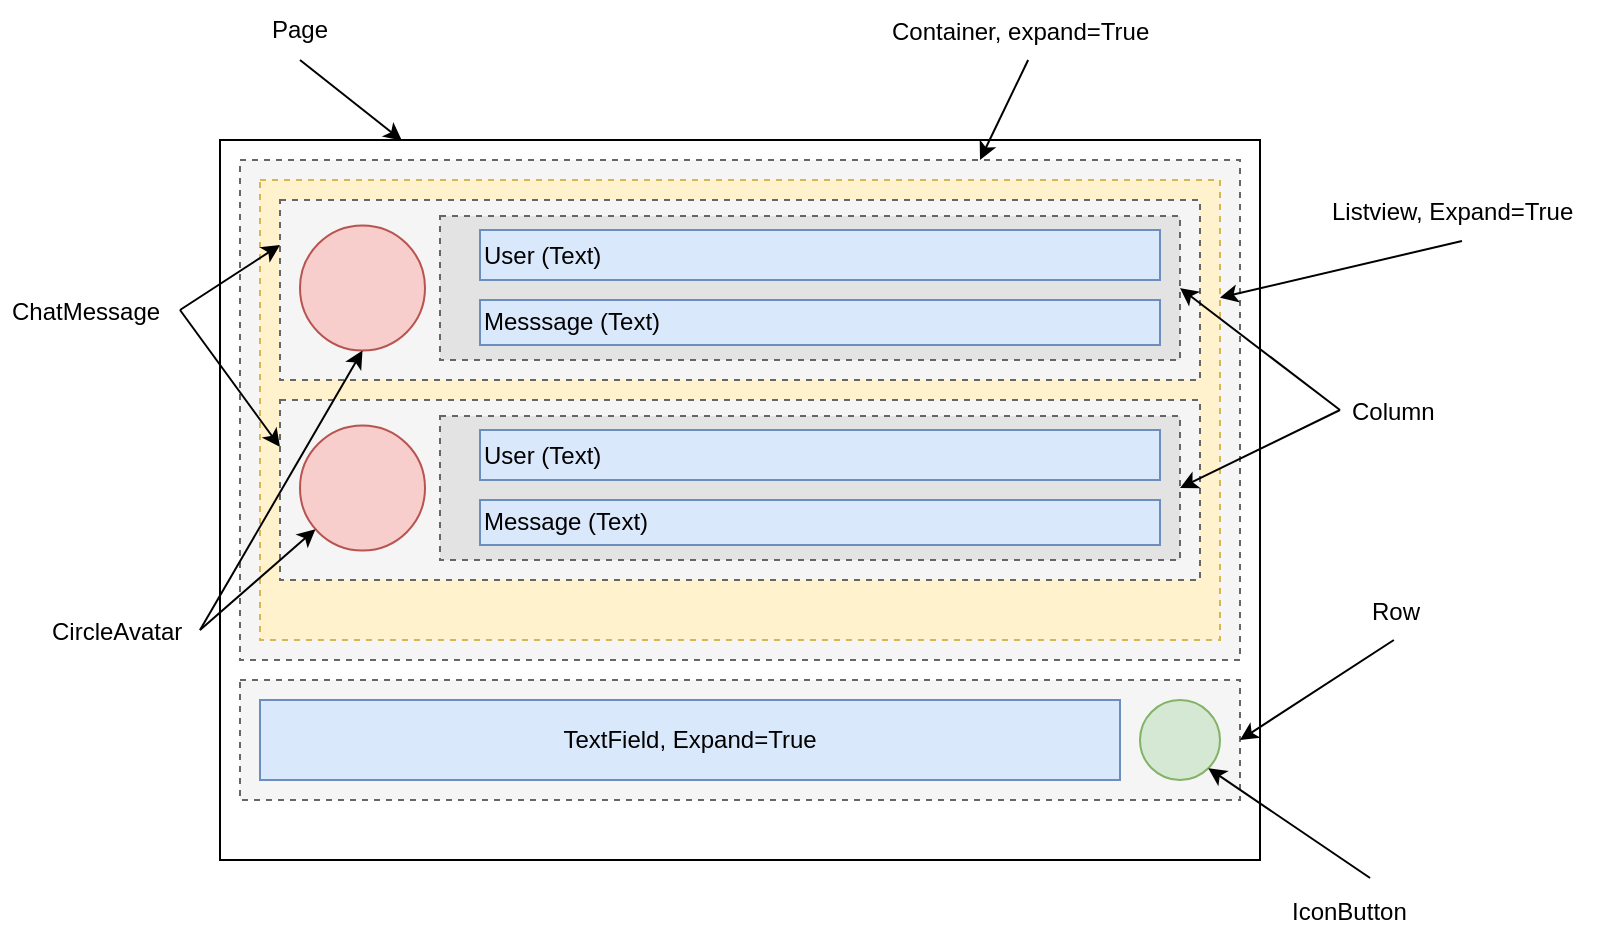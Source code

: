 <mxfile version="19.0.3" type="device"><diagram id="h1AkSt0JVUOTTQjrnA9w" name="Step 1"><mxGraphModel dx="883" dy="750" grid="1" gridSize="10" guides="1" tooltips="1" connect="1" arrows="1" fold="1" page="1" pageScale="1" pageWidth="1100" pageHeight="850" math="0" shadow="0"><root><mxCell id="0"/><mxCell id="1" parent="0"/><mxCell id="OGh-WOqAPdYkLppZM-_Q-1" value="" style="rounded=0;whiteSpace=wrap;html=1;" vertex="1" parent="1"><mxGeometry x="120" y="360" width="520" height="360" as="geometry"/></mxCell><mxCell id="OGh-WOqAPdYkLppZM-_Q-2" value="Page" style="text;html=1;strokeColor=none;fillColor=none;align=center;verticalAlign=middle;whiteSpace=wrap;rounded=0;" vertex="1" parent="1"><mxGeometry x="130" y="290" width="60" height="30" as="geometry"/></mxCell><mxCell id="OGh-WOqAPdYkLppZM-_Q-3" value="" style="rounded=0;whiteSpace=wrap;html=1;dashed=1;fillColor=#f5f5f5;fontColor=#333333;strokeColor=#666666;" vertex="1" parent="1"><mxGeometry x="130" y="370" width="500" height="250" as="geometry"/></mxCell><mxCell id="OGh-WOqAPdYkLppZM-_Q-4" value="" style="endArrow=classic;html=1;rounded=0;exitX=0.5;exitY=1;exitDx=0;exitDy=0;entryX=0.175;entryY=0.001;entryDx=0;entryDy=0;entryPerimeter=0;" edge="1" parent="1" source="OGh-WOqAPdYkLppZM-_Q-2" target="OGh-WOqAPdYkLppZM-_Q-1"><mxGeometry width="50" height="50" relative="1" as="geometry"><mxPoint x="420" y="650" as="sourcePoint"/><mxPoint x="470" y="600" as="targetPoint"/></mxGeometry></mxCell><mxCell id="OGh-WOqAPdYkLppZM-_Q-6" value="Container, expand=True" style="text;strokeColor=none;fillColor=none;align=left;verticalAlign=middle;spacingLeft=4;spacingRight=4;overflow=hidden;points=[[0,0.5],[1,0.5]];portConstraint=eastwest;rotatable=0;" vertex="1" parent="1"><mxGeometry x="450" y="290" width="140" height="30" as="geometry"/></mxCell><mxCell id="OGh-WOqAPdYkLppZM-_Q-7" value="" style="endArrow=classic;html=1;rounded=0;exitX=0.529;exitY=1;exitDx=0;exitDy=0;exitPerimeter=0;" edge="1" parent="1" source="OGh-WOqAPdYkLppZM-_Q-6"><mxGeometry width="50" height="50" relative="1" as="geometry"><mxPoint x="370" y="650" as="sourcePoint"/><mxPoint x="500" y="370" as="targetPoint"/></mxGeometry></mxCell><mxCell id="OGh-WOqAPdYkLppZM-_Q-9" value="" style="rounded=0;whiteSpace=wrap;html=1;dashed=1;fillColor=#fff2cc;strokeColor=#d6b656;" vertex="1" parent="1"><mxGeometry x="140" y="380" width="480" height="230" as="geometry"/></mxCell><mxCell id="OGh-WOqAPdYkLppZM-_Q-10" value="Listview, Expand=True" style="text;strokeColor=none;fillColor=none;align=left;verticalAlign=middle;spacingLeft=4;spacingRight=4;overflow=hidden;points=[[0,0.5],[1,0.5]];portConstraint=eastwest;rotatable=0;" vertex="1" parent="1"><mxGeometry x="670" y="380" width="140" height="30" as="geometry"/></mxCell><mxCell id="OGh-WOqAPdYkLppZM-_Q-11" value="" style="endArrow=classic;html=1;rounded=0;exitX=0.507;exitY=1.017;exitDx=0;exitDy=0;exitPerimeter=0;" edge="1" parent="1" source="OGh-WOqAPdYkLppZM-_Q-10" target="OGh-WOqAPdYkLppZM-_Q-9"><mxGeometry width="50" height="50" relative="1" as="geometry"><mxPoint x="390" y="830" as="sourcePoint"/><mxPoint x="440" y="780" as="targetPoint"/></mxGeometry></mxCell><mxCell id="OGh-WOqAPdYkLppZM-_Q-12" value="" style="rounded=0;whiteSpace=wrap;html=1;dashed=1;fillColor=#f5f5f5;fontColor=#333333;strokeColor=#666666;" vertex="1" parent="1"><mxGeometry x="130" y="630" width="500" height="60" as="geometry"/></mxCell><mxCell id="OGh-WOqAPdYkLppZM-_Q-13" value="" style="endArrow=classic;html=1;rounded=0;entryX=1;entryY=0.5;entryDx=0;entryDy=0;" edge="1" parent="1" source="OGh-WOqAPdYkLppZM-_Q-14" target="OGh-WOqAPdYkLppZM-_Q-12"><mxGeometry width="50" height="50" relative="1" as="geometry"><mxPoint x="680" y="710" as="sourcePoint"/><mxPoint x="740" y="720" as="targetPoint"/></mxGeometry></mxCell><mxCell id="OGh-WOqAPdYkLppZM-_Q-14" value="Row" style="text;strokeColor=none;fillColor=none;align=left;verticalAlign=middle;spacingLeft=4;spacingRight=4;overflow=hidden;points=[[0,0.5],[1,0.5]];portConstraint=eastwest;rotatable=0;dashed=1;" vertex="1" parent="1"><mxGeometry x="690" y="580" width="80" height="30" as="geometry"/></mxCell><mxCell id="OGh-WOqAPdYkLppZM-_Q-15" value="" style="ellipse;whiteSpace=wrap;html=1;aspect=fixed;fillColor=#d5e8d4;strokeColor=#82b366;" vertex="1" parent="1"><mxGeometry x="580" y="640" width="40" height="40" as="geometry"/></mxCell><mxCell id="OGh-WOqAPdYkLppZM-_Q-16" value="" style="endArrow=classic;html=1;rounded=0;entryX=1;entryY=1;entryDx=0;entryDy=0;exitX=0.563;exitY=-0.033;exitDx=0;exitDy=0;exitPerimeter=0;" edge="1" parent="1" source="OGh-WOqAPdYkLppZM-_Q-17" target="OGh-WOqAPdYkLppZM-_Q-15"><mxGeometry width="50" height="50" relative="1" as="geometry"><mxPoint x="680" y="700" as="sourcePoint"/><mxPoint x="770" y="710" as="targetPoint"/></mxGeometry></mxCell><mxCell id="OGh-WOqAPdYkLppZM-_Q-17" value="IconButton" style="text;strokeColor=none;fillColor=none;align=left;verticalAlign=middle;spacingLeft=4;spacingRight=4;overflow=hidden;points=[[0,0.5],[1,0.5]];portConstraint=eastwest;rotatable=0;" vertex="1" parent="1"><mxGeometry x="650" y="730" width="80" height="30" as="geometry"/></mxCell><mxCell id="OGh-WOqAPdYkLppZM-_Q-18" value="TextField, Expand=True" style="rounded=0;whiteSpace=wrap;html=1;fillColor=#dae8fc;strokeColor=#6c8ebf;" vertex="1" parent="1"><mxGeometry x="140" y="640" width="430" height="40" as="geometry"/></mxCell><mxCell id="OGh-WOqAPdYkLppZM-_Q-19" value="" style="rounded=0;whiteSpace=wrap;html=1;dashed=1;fillColor=#f5f5f5;strokeColor=#666666;fontColor=#333333;" vertex="1" parent="1"><mxGeometry x="150" y="390" width="460" height="90" as="geometry"/></mxCell><mxCell id="OGh-WOqAPdYkLppZM-_Q-21" value="ChatMessage" style="text;strokeColor=none;fillColor=none;align=left;verticalAlign=middle;spacingLeft=4;spacingRight=4;overflow=hidden;points=[[0,0.5],[1,0.5]];portConstraint=eastwest;rotatable=0;dashed=1;" vertex="1" parent="1"><mxGeometry x="10" y="430" width="90" height="30" as="geometry"/></mxCell><mxCell id="OGh-WOqAPdYkLppZM-_Q-22" value="" style="endArrow=classic;html=1;rounded=0;exitX=1;exitY=0.5;exitDx=0;exitDy=0;entryX=0;entryY=0.25;entryDx=0;entryDy=0;" edge="1" parent="1" source="OGh-WOqAPdYkLppZM-_Q-21" target="OGh-WOqAPdYkLppZM-_Q-19"><mxGeometry width="50" height="50" relative="1" as="geometry"><mxPoint x="40" y="410" as="sourcePoint"/><mxPoint x="90" y="360" as="targetPoint"/></mxGeometry></mxCell><mxCell id="OGh-WOqAPdYkLppZM-_Q-23" value="" style="endArrow=classic;html=1;rounded=0;exitX=1;exitY=0.5;exitDx=0;exitDy=0;" edge="1" parent="1" source="OGh-WOqAPdYkLppZM-_Q-21"><mxGeometry width="50" height="50" relative="1" as="geometry"><mxPoint x="99.01" y="490" as="sourcePoint"/><mxPoint x="150" y="513.51" as="targetPoint"/></mxGeometry></mxCell><mxCell id="OGh-WOqAPdYkLppZM-_Q-24" value="" style="ellipse;whiteSpace=wrap;html=1;aspect=fixed;fillColor=#f8cecc;strokeColor=#b85450;" vertex="1" parent="1"><mxGeometry x="160" y="402.75" width="62.5" height="62.5" as="geometry"/></mxCell><mxCell id="OGh-WOqAPdYkLppZM-_Q-26" value="CircleAvatar" style="text;strokeColor=none;fillColor=none;align=left;verticalAlign=middle;spacingLeft=4;spacingRight=4;overflow=hidden;points=[[0,0.5],[1,0.5]];portConstraint=eastwest;rotatable=0;" vertex="1" parent="1"><mxGeometry x="30" y="590" width="80" height="30" as="geometry"/></mxCell><mxCell id="OGh-WOqAPdYkLppZM-_Q-28" value="" style="rounded=0;whiteSpace=wrap;html=1;dashed=1;fillColor=#E3E3E3;strokeColor=#666666;fontColor=#333333;" vertex="1" parent="1"><mxGeometry x="230" y="398" width="370" height="72" as="geometry"/></mxCell><mxCell id="OGh-WOqAPdYkLppZM-_Q-32" value="User (Text)" style="rounded=0;whiteSpace=wrap;html=1;align=left;fillColor=#dae8fc;strokeColor=#6c8ebf;" vertex="1" parent="1"><mxGeometry x="250" y="405" width="340" height="25" as="geometry"/></mxCell><mxCell id="OGh-WOqAPdYkLppZM-_Q-34" value="Messsage (Text)" style="rounded=0;whiteSpace=wrap;html=1;align=left;fillColor=#dae8fc;strokeColor=#6c8ebf;" vertex="1" parent="1"><mxGeometry x="250" y="440" width="340" height="22.5" as="geometry"/></mxCell><mxCell id="OGh-WOqAPdYkLppZM-_Q-36" value="" style="rounded=0;whiteSpace=wrap;html=1;dashed=1;fillColor=#f5f5f5;strokeColor=#666666;fontColor=#333333;" vertex="1" parent="1"><mxGeometry x="150" y="490" width="460" height="90" as="geometry"/></mxCell><mxCell id="OGh-WOqAPdYkLppZM-_Q-37" value="" style="ellipse;whiteSpace=wrap;html=1;aspect=fixed;fillColor=#f8cecc;strokeColor=#b85450;" vertex="1" parent="1"><mxGeometry x="160" y="502.75" width="62.5" height="62.5" as="geometry"/></mxCell><mxCell id="OGh-WOqAPdYkLppZM-_Q-38" value="" style="rounded=0;whiteSpace=wrap;html=1;dashed=1;fillColor=#E3E3E3;fontColor=#333333;strokeColor=#666666;" vertex="1" parent="1"><mxGeometry x="230" y="498" width="370" height="72" as="geometry"/></mxCell><mxCell id="OGh-WOqAPdYkLppZM-_Q-39" value="User (Text)" style="rounded=0;whiteSpace=wrap;html=1;align=left;fillColor=#dae8fc;strokeColor=#6c8ebf;" vertex="1" parent="1"><mxGeometry x="250" y="505" width="340" height="25" as="geometry"/></mxCell><mxCell id="OGh-WOqAPdYkLppZM-_Q-40" value="Message (Text)" style="rounded=0;whiteSpace=wrap;html=1;align=left;fillColor=#dae8fc;strokeColor=#6c8ebf;" vertex="1" parent="1"><mxGeometry x="250" y="540" width="340" height="22.5" as="geometry"/></mxCell><mxCell id="OGh-WOqAPdYkLppZM-_Q-41" value="" style="endArrow=classic;html=1;rounded=0;exitX=1;exitY=0.5;exitDx=0;exitDy=0;" edge="1" parent="1" source="OGh-WOqAPdYkLppZM-_Q-26" target="OGh-WOqAPdYkLppZM-_Q-37"><mxGeometry width="50" height="50" relative="1" as="geometry"><mxPoint x="70" y="780" as="sourcePoint"/><mxPoint x="120" y="730" as="targetPoint"/></mxGeometry></mxCell><mxCell id="OGh-WOqAPdYkLppZM-_Q-42" value="Column" style="text;strokeColor=none;fillColor=none;align=left;verticalAlign=middle;spacingLeft=4;spacingRight=4;overflow=hidden;points=[[0,0.5],[1,0.5]];portConstraint=eastwest;rotatable=0;" vertex="1" parent="1"><mxGeometry x="680" y="480" width="80" height="30" as="geometry"/></mxCell><mxCell id="OGh-WOqAPdYkLppZM-_Q-43" value="" style="endArrow=classic;html=1;rounded=0;entryX=1;entryY=0.5;entryDx=0;entryDy=0;exitX=0;exitY=0.5;exitDx=0;exitDy=0;" edge="1" parent="1" source="OGh-WOqAPdYkLppZM-_Q-42" target="OGh-WOqAPdYkLppZM-_Q-38"><mxGeometry width="50" height="50" relative="1" as="geometry"><mxPoint x="660" y="570" as="sourcePoint"/><mxPoint x="710" y="520" as="targetPoint"/></mxGeometry></mxCell><mxCell id="OGh-WOqAPdYkLppZM-_Q-44" value="" style="endArrow=classic;html=1;rounded=0;entryX=1;entryY=0.5;entryDx=0;entryDy=0;exitX=0;exitY=0.5;exitDx=0;exitDy=0;" edge="1" parent="1" source="OGh-WOqAPdYkLppZM-_Q-42" target="OGh-WOqAPdYkLppZM-_Q-28"><mxGeometry width="50" height="50" relative="1" as="geometry"><mxPoint x="670" y="495" as="sourcePoint"/><mxPoint x="720" y="530" as="targetPoint"/></mxGeometry></mxCell><mxCell id="OGh-WOqAPdYkLppZM-_Q-45" value="" style="endArrow=classic;html=1;rounded=0;exitX=1;exitY=0.5;exitDx=0;exitDy=0;entryX=0.5;entryY=1;entryDx=0;entryDy=0;" edge="1" parent="1" source="OGh-WOqAPdYkLppZM-_Q-26" target="OGh-WOqAPdYkLppZM-_Q-24"><mxGeometry width="50" height="50" relative="1" as="geometry"><mxPoint x="50" y="580" as="sourcePoint"/><mxPoint x="100" y="530" as="targetPoint"/></mxGeometry></mxCell></root></mxGraphModel></diagram></mxfile>
